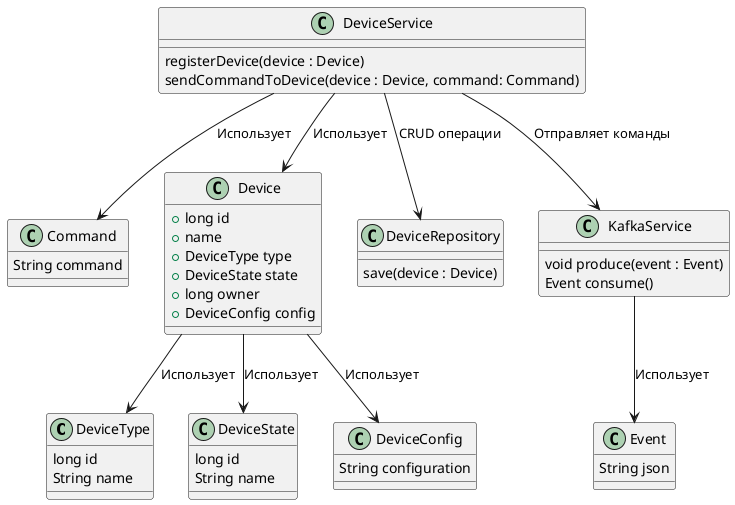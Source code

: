 @startuml

class DeviceType {
    long id
    String name
}

class DeviceState {
    long id
    String name
}

class DeviceConfig {
    String configuration
}

class Command {
    String command
}

class Event {
    String json
}

class Device {
 + long id
 + name
 + DeviceType type
 + DeviceState state
 + long owner
 + DeviceConfig config
}

class DeviceService {
    registerDevice(device : Device)
    sendCommandToDevice(device : Device, command: Command)
}

class DeviceRepository {
    save(device : Device)
}

class KafkaService {
    void produce(event : Event)
    Event consume()
}

Device --> DeviceType : "Использует"
Device --> DeviceState : "Использует"
Device --> DeviceConfig : "Использует"
DeviceService --> DeviceRepository : "CRUD операции"
DeviceService --> Device : "Использует"
DeviceService --> Command : "Использует"
KafkaService --> Event : "Использует"
DeviceService --> KafkaService : "Отправляет команды"
@enduml